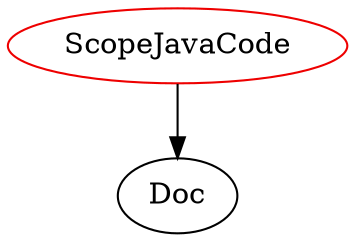 digraph scopejavacode{
ScopeJavaCode -> Doc;
ScopeJavaCode	[shape=oval, color=red2, label="ScopeJavaCode"];
}
